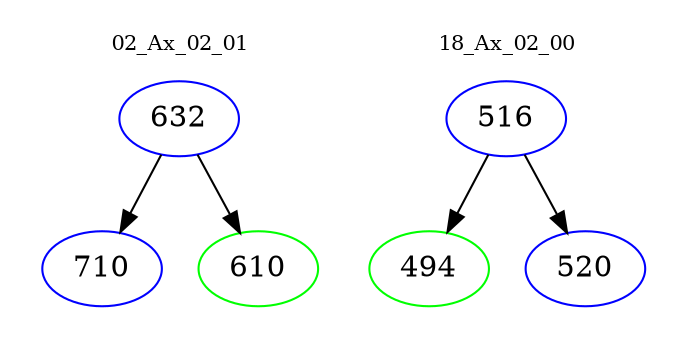 digraph{
subgraph cluster_0 {
color = white
label = "02_Ax_02_01";
fontsize=10;
T0_632 [label="632", color="blue"]
T0_632 -> T0_710 [color="black"]
T0_710 [label="710", color="blue"]
T0_632 -> T0_610 [color="black"]
T0_610 [label="610", color="green"]
}
subgraph cluster_1 {
color = white
label = "18_Ax_02_00";
fontsize=10;
T1_516 [label="516", color="blue"]
T1_516 -> T1_494 [color="black"]
T1_494 [label="494", color="green"]
T1_516 -> T1_520 [color="black"]
T1_520 [label="520", color="blue"]
}
}
